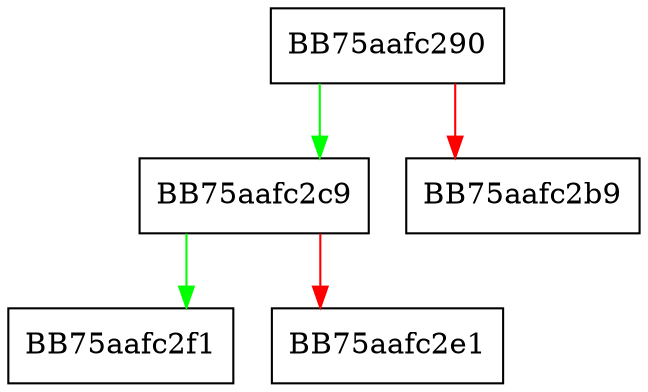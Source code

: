 digraph lua_pe_set_image_filename {
  node [shape="box"];
  graph [splines=ortho];
  BB75aafc290 -> BB75aafc2c9 [color="green"];
  BB75aafc290 -> BB75aafc2b9 [color="red"];
  BB75aafc2c9 -> BB75aafc2f1 [color="green"];
  BB75aafc2c9 -> BB75aafc2e1 [color="red"];
}